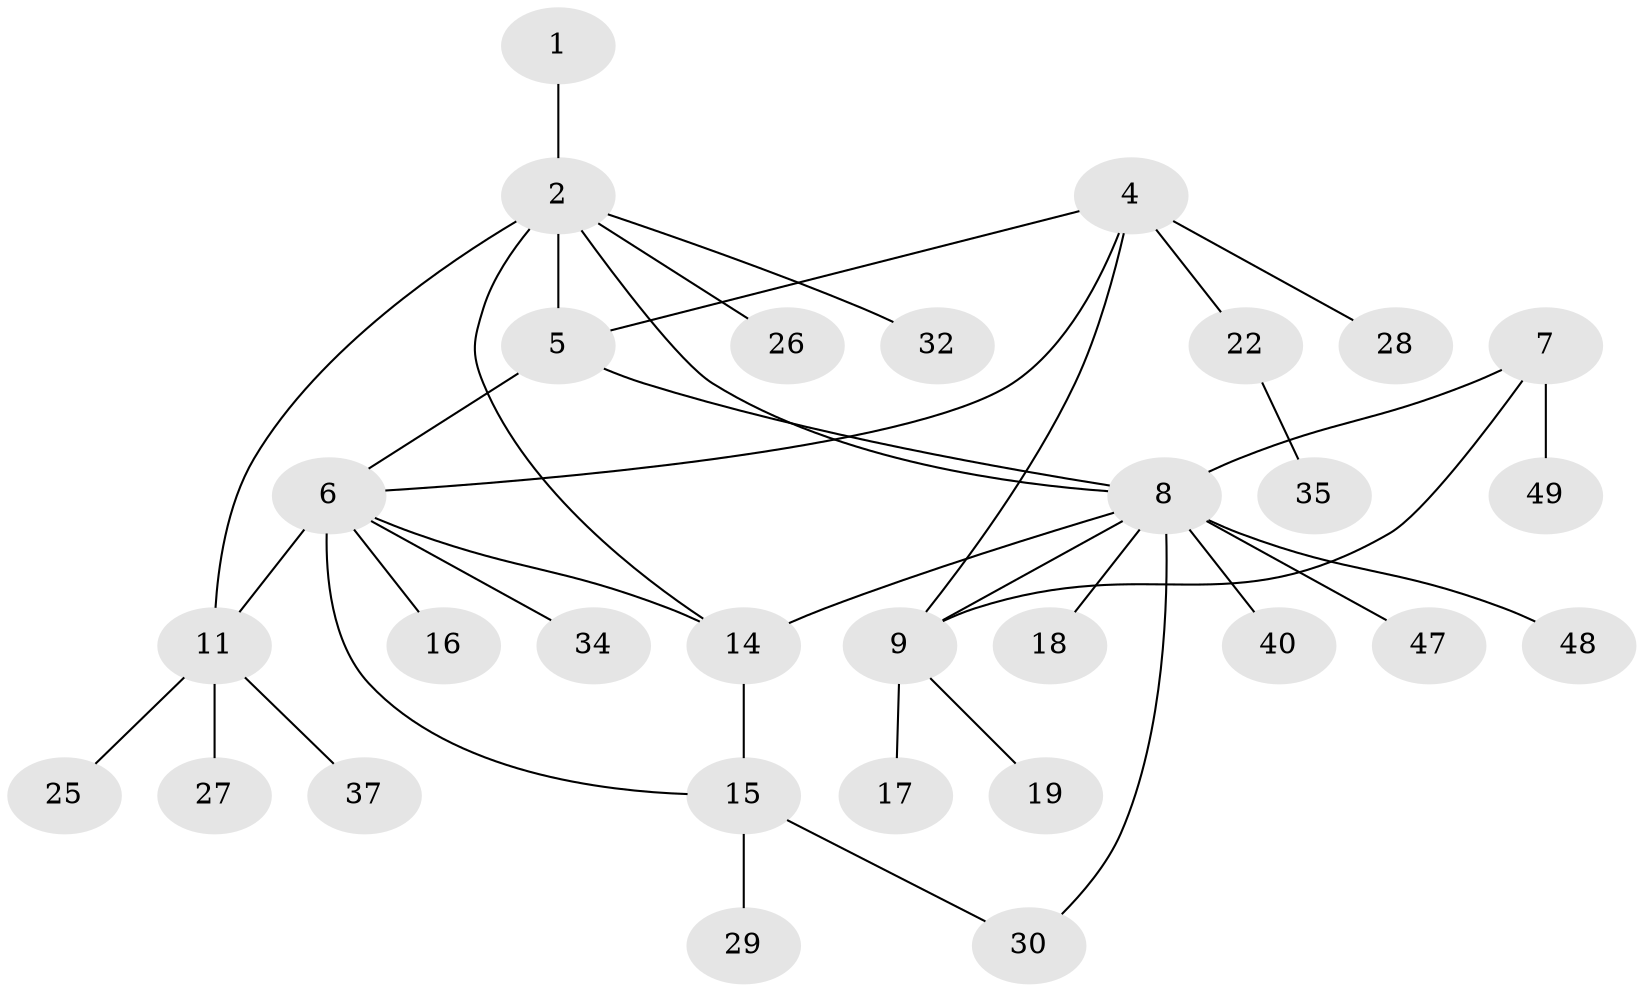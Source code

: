 // original degree distribution, {4: 0.08333333333333333, 7: 0.016666666666666666, 5: 0.08333333333333333, 6: 0.03333333333333333, 12: 0.016666666666666666, 3: 0.05, 11: 0.016666666666666666, 1: 0.6, 2: 0.1}
// Generated by graph-tools (version 1.1) at 2025/15/03/09/25 04:15:59]
// undirected, 30 vertices, 38 edges
graph export_dot {
graph [start="1"]
  node [color=gray90,style=filled];
  1 [super="+23+31"];
  2 [super="+3+10"];
  4 [super="+41+21"];
  5 [super="+36+33+56"];
  6 [super="+13"];
  7 [super="+39"];
  8 [super="+24"];
  9 [super="+57"];
  11 [super="+38+52+58+60+45"];
  14;
  15;
  16 [super="+46+20"];
  17;
  18;
  19;
  22 [super="+50"];
  25;
  26;
  27;
  28 [super="+55"];
  29;
  30 [super="+42"];
  32;
  34;
  35;
  37;
  40;
  47;
  48;
  49;
  1 -- 2 [weight=2];
  2 -- 8 [weight=2];
  2 -- 32;
  2 -- 5;
  2 -- 14 [weight=2];
  2 -- 26;
  2 -- 11 [weight=2];
  4 -- 5;
  4 -- 6;
  4 -- 9;
  4 -- 28;
  4 -- 22;
  5 -- 6;
  5 -- 8;
  6 -- 11;
  6 -- 34;
  6 -- 16;
  6 -- 15;
  6 -- 14;
  7 -- 8;
  7 -- 9;
  7 -- 49;
  8 -- 9;
  8 -- 14;
  8 -- 18;
  8 -- 40;
  8 -- 47;
  8 -- 48;
  8 -- 30;
  9 -- 17;
  9 -- 19;
  11 -- 25;
  11 -- 27;
  11 -- 37;
  14 -- 15;
  15 -- 29;
  15 -- 30;
  22 -- 35;
}
